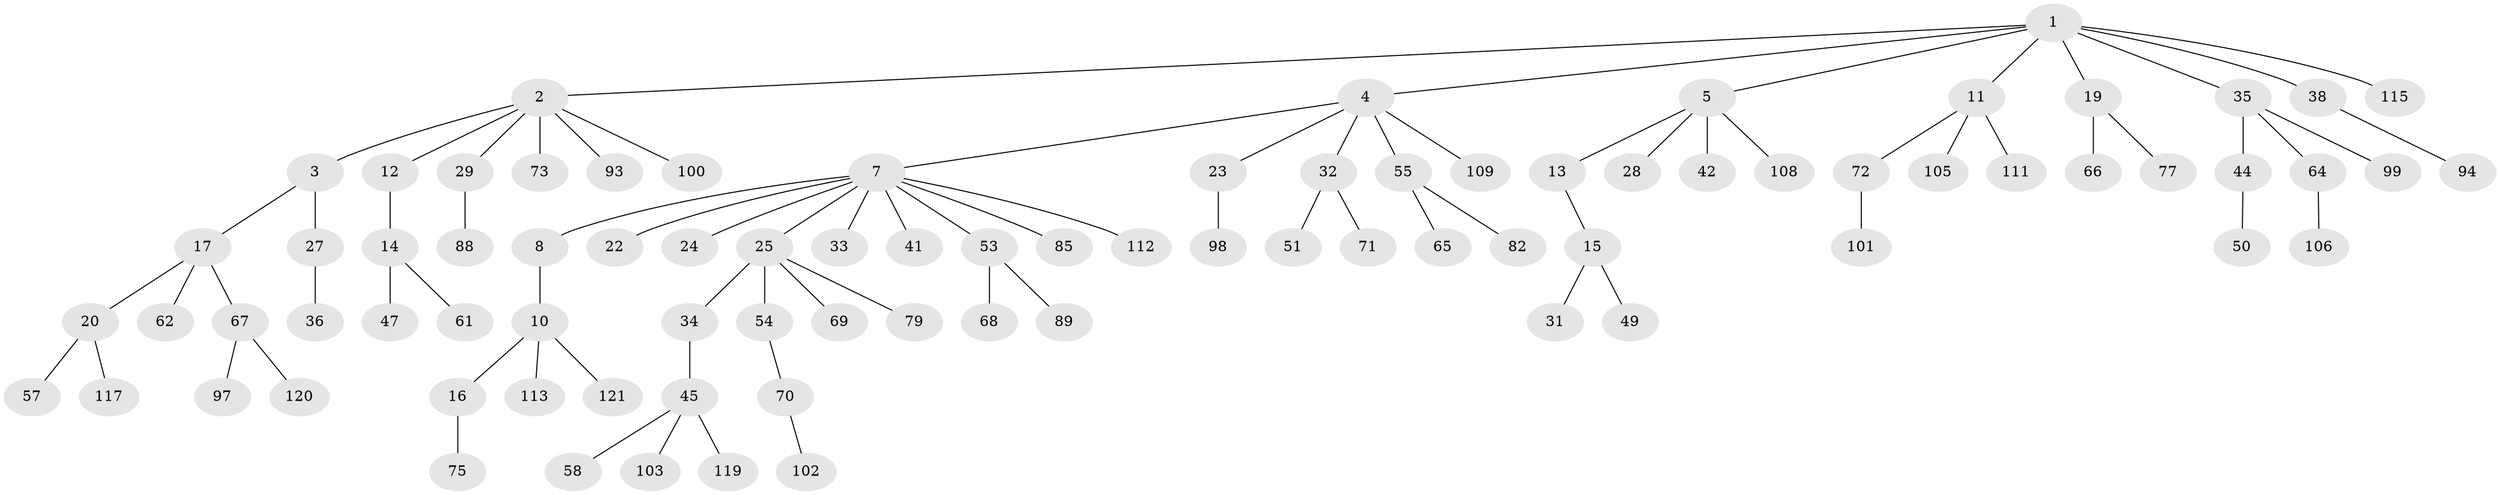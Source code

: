 // Generated by graph-tools (version 1.1) at 2025/24/03/03/25 07:24:06]
// undirected, 84 vertices, 83 edges
graph export_dot {
graph [start="1"]
  node [color=gray90,style=filled];
  1 [super="+26"];
  2 [super="+18"];
  3 [super="+6"];
  4;
  5 [super="+9"];
  7 [super="+43"];
  8 [super="+59"];
  10 [super="+60"];
  11 [super="+91"];
  12;
  13 [super="+40"];
  14 [super="+30"];
  15 [super="+21"];
  16 [super="+48"];
  17 [super="+78"];
  19 [super="+56"];
  20 [super="+74"];
  22;
  23;
  24 [super="+81"];
  25 [super="+46"];
  27;
  28;
  29 [super="+52"];
  31;
  32 [super="+87"];
  33;
  34;
  35 [super="+37"];
  36 [super="+39"];
  38 [super="+80"];
  41;
  42 [super="+96"];
  44 [super="+76"];
  45 [super="+83"];
  47;
  49 [super="+118"];
  50;
  51;
  53;
  54;
  55 [super="+95"];
  57 [super="+63"];
  58 [super="+104"];
  61;
  62;
  64 [super="+90"];
  65;
  66;
  67 [super="+92"];
  68 [super="+107"];
  69 [super="+114"];
  70 [super="+84"];
  71;
  72;
  73;
  75;
  77;
  79 [super="+86"];
  82;
  85;
  88;
  89;
  93;
  94;
  97;
  98;
  99;
  100;
  101;
  102;
  103 [super="+116"];
  105 [super="+110"];
  106;
  108;
  109;
  111;
  112;
  113;
  115;
  117;
  119;
  120;
  121;
  1 -- 2;
  1 -- 4;
  1 -- 5;
  1 -- 11;
  1 -- 19;
  1 -- 38;
  1 -- 115;
  1 -- 35;
  2 -- 3;
  2 -- 12;
  2 -- 29;
  2 -- 100;
  2 -- 73;
  2 -- 93;
  3 -- 17;
  3 -- 27;
  4 -- 7;
  4 -- 23;
  4 -- 32;
  4 -- 55;
  4 -- 109;
  5 -- 42;
  5 -- 108;
  5 -- 13;
  5 -- 28;
  7 -- 8;
  7 -- 22;
  7 -- 24;
  7 -- 25;
  7 -- 33;
  7 -- 41;
  7 -- 53;
  7 -- 85;
  7 -- 112;
  8 -- 10;
  10 -- 16;
  10 -- 113;
  10 -- 121;
  11 -- 72;
  11 -- 111;
  11 -- 105;
  12 -- 14;
  13 -- 15;
  14 -- 47;
  14 -- 61;
  15 -- 31;
  15 -- 49;
  16 -- 75;
  17 -- 20;
  17 -- 62;
  17 -- 67;
  19 -- 66;
  19 -- 77;
  20 -- 57;
  20 -- 117;
  23 -- 98;
  25 -- 34;
  25 -- 69;
  25 -- 79;
  25 -- 54;
  27 -- 36;
  29 -- 88;
  32 -- 51;
  32 -- 71;
  34 -- 45;
  35 -- 99;
  35 -- 64;
  35 -- 44;
  38 -- 94;
  44 -- 50;
  45 -- 58;
  45 -- 103;
  45 -- 119;
  53 -- 68;
  53 -- 89;
  54 -- 70;
  55 -- 65;
  55 -- 82;
  64 -- 106;
  67 -- 97;
  67 -- 120;
  70 -- 102;
  72 -- 101;
}
